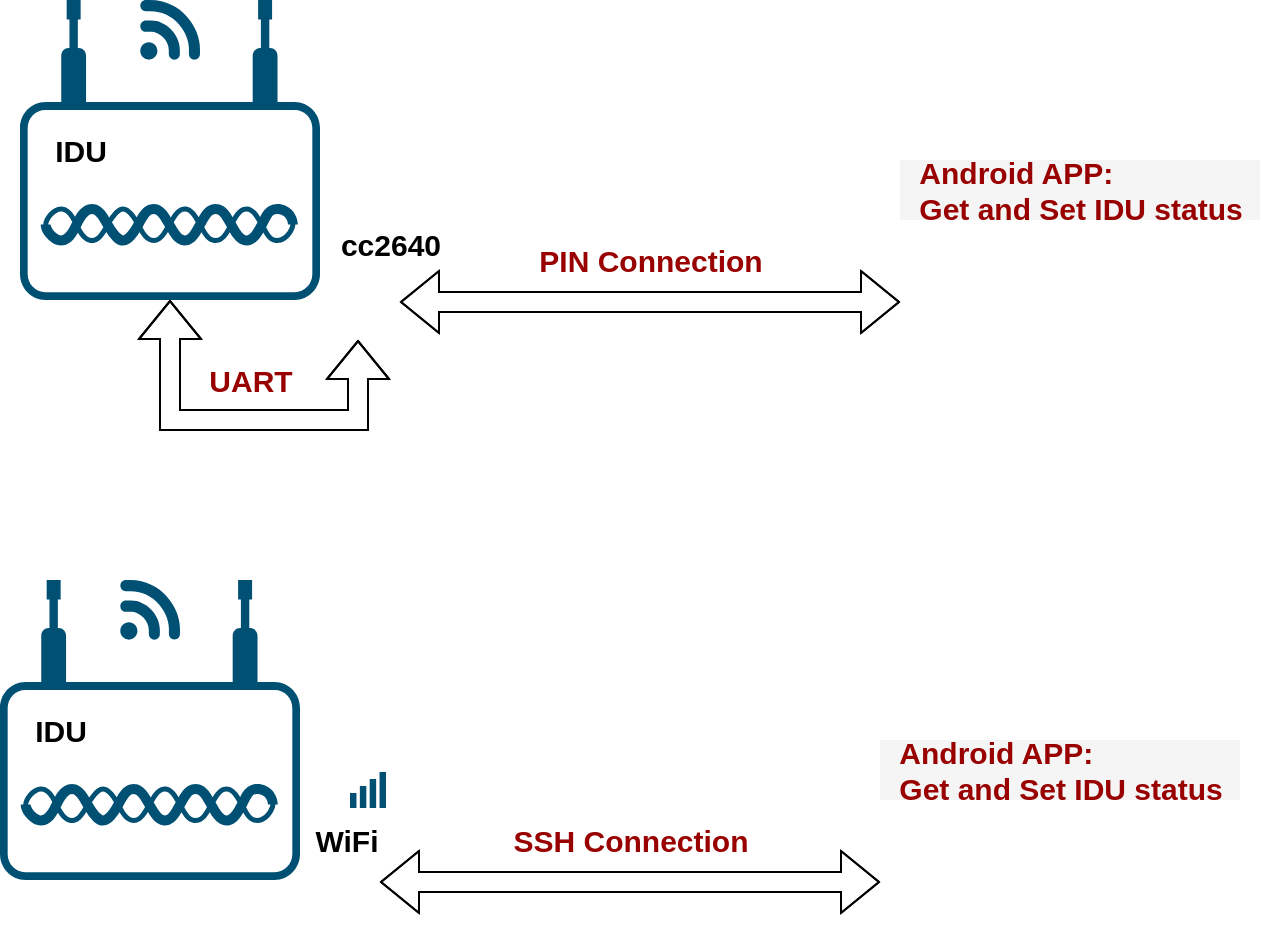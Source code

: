 <mxfile version="14.0.4" type="github">
  <diagram id="T26eJrPITHoP8e0tM_Jg" name="Page-1">
    <mxGraphModel dx="1102" dy="582" grid="0" gridSize="10" guides="1" tooltips="1" connect="1" arrows="1" fold="1" page="1" pageScale="1" pageWidth="850" pageHeight="1100" math="0" shadow="0">
      <root>
        <mxCell id="0" />
        <mxCell id="1" parent="0" />
        <mxCell id="3X0VyATacqPAaUVpvBAy-6" style="edgeStyle=orthogonalEdgeStyle;shape=flexArrow;rounded=0;orthogonalLoop=1;jettySize=auto;html=1;entryX=0.5;entryY=1;entryDx=0;entryDy=0;startArrow=block;" edge="1" parent="1" source="3X0VyATacqPAaUVpvBAy-2" target="3X0VyATacqPAaUVpvBAy-3">
          <mxGeometry relative="1" as="geometry">
            <mxPoint x="270" y="500" as="targetPoint" />
            <Array as="points">
              <mxPoint x="205" y="390" />
              <mxPoint x="299" y="390" />
            </Array>
          </mxGeometry>
        </mxCell>
        <mxCell id="3X0VyATacqPAaUVpvBAy-2" value="" style="points=[[0.03,0.36,0],[0.18,0,0],[0.5,0.34,0],[0.82,0,0],[0.97,0.36,0],[1,0.67,0],[0.975,0.975,0],[0.5,1,0],[0.025,0.975,0],[0,0.67,0]];verticalLabelPosition=bottom;html=1;verticalAlign=top;aspect=fixed;align=center;pointerEvents=1;shape=mxgraph.cisco19.wireless_access_point;fillColor=#005073;strokeColor=none;" vertex="1" parent="1">
          <mxGeometry x="130" y="180" width="150" height="150" as="geometry" />
        </mxCell>
        <mxCell id="3X0VyATacqPAaUVpvBAy-3" value="" style="shape=image;html=1;verticalAlign=top;verticalLabelPosition=bottom;labelBackgroundColor=#ffffff;imageAspect=0;aspect=fixed;image=https://cdn2.iconfinder.com/data/icons/orbiconspack/PNG/Bluetooth.png" vertex="1" parent="1">
          <mxGeometry x="280" y="312" width="38" height="38" as="geometry" />
        </mxCell>
        <mxCell id="3X0VyATacqPAaUVpvBAy-4" value="" style="points=[[0.005,0.09,0],[0.08,0,0],[0.76,0.25,0],[1,0.92,0],[0.91,0.995,0],[0.57,0.995,0],[0.045,0.955,0],[0.005,0.43,0]];verticalLabelPosition=bottom;html=1;verticalAlign=top;aspect=fixed;align=center;pointerEvents=1;shape=mxgraph.cisco19.3g_4g_indicator;fillColor=#005073;strokeColor=none;" vertex="1" parent="1">
          <mxGeometry x="190" y="180" width="30" height="30" as="geometry" />
        </mxCell>
        <mxCell id="3X0VyATacqPAaUVpvBAy-5" value="&lt;b&gt;&lt;font style=&quot;font-size: 15px&quot;&gt;cc2640&lt;/font&gt;&lt;/b&gt;" style="text;html=1;resizable=0;autosize=1;align=center;verticalAlign=middle;points=[];fillColor=none;strokeColor=none;rounded=0;" vertex="1" parent="1">
          <mxGeometry x="280" y="292" width="70" height="20" as="geometry" />
        </mxCell>
        <mxCell id="3X0VyATacqPAaUVpvBAy-7" value="&lt;b&gt;&lt;font style=&quot;font-size: 15px&quot; color=&quot;#990000&quot;&gt;UART&lt;/font&gt;&lt;/b&gt;" style="text;html=1;resizable=0;autosize=1;align=center;verticalAlign=middle;points=[];fillColor=none;strokeColor=none;rounded=0;" vertex="1" parent="1">
          <mxGeometry x="215" y="360" width="60" height="20" as="geometry" />
        </mxCell>
        <mxCell id="3X0VyATacqPAaUVpvBAy-8" value="" style="shape=image;html=1;verticalAlign=top;verticalLabelPosition=bottom;labelBackgroundColor=#ffffff;imageAspect=0;aspect=fixed;image=https://cdn4.iconfinder.com/data/icons/iPhone_4G-png/128/iphone%204G.png" vertex="1" parent="1">
          <mxGeometry x="570" y="290" width="70" height="70" as="geometry" />
        </mxCell>
        <mxCell id="3X0VyATacqPAaUVpvBAy-9" style="edgeStyle=orthogonalEdgeStyle;shape=flexArrow;rounded=0;orthogonalLoop=1;jettySize=auto;html=1;startArrow=block;" edge="1" parent="1">
          <mxGeometry relative="1" as="geometry">
            <mxPoint x="570" y="331" as="targetPoint" />
            <mxPoint x="320" y="331" as="sourcePoint" />
            <Array as="points">
              <mxPoint x="470" y="331" />
              <mxPoint x="470" y="331" />
            </Array>
          </mxGeometry>
        </mxCell>
        <mxCell id="3X0VyATacqPAaUVpvBAy-10" value="&lt;b&gt;&lt;font style=&quot;font-size: 15px&quot; color=&quot;#990000&quot;&gt;PIN Connection&lt;/font&gt;&lt;/b&gt;" style="text;html=1;resizable=0;autosize=1;align=center;verticalAlign=middle;points=[];fillColor=none;strokeColor=none;rounded=0;" vertex="1" parent="1">
          <mxGeometry x="380" y="300" width="130" height="20" as="geometry" />
        </mxCell>
        <mxCell id="3X0VyATacqPAaUVpvBAy-11" value="&lt;span style=&quot;font-size: 15px&quot;&gt;&lt;b&gt;IDU&lt;/b&gt;&lt;/span&gt;" style="text;html=1;resizable=0;autosize=1;align=center;verticalAlign=middle;points=[];fillColor=none;strokeColor=none;rounded=0;" vertex="1" parent="1">
          <mxGeometry x="140" y="245" width="40" height="20" as="geometry" />
        </mxCell>
        <mxCell id="3X0VyATacqPAaUVpvBAy-15" value="&lt;div style=&quot;text-align: left ; font-size: 15px&quot;&gt;&lt;span style=&quot;color: rgb(153 , 0 , 0)&quot;&gt;&lt;font style=&quot;font-size: 15px&quot;&gt;&lt;b&gt;Android APP:&lt;/b&gt;&lt;/font&gt;&lt;/span&gt;&lt;/div&gt;&lt;font color=&quot;#990000&quot; style=&quot;font-size: 15px&quot;&gt;&lt;div style=&quot;text-align: left&quot;&gt;&lt;span&gt;&lt;b&gt;Get and Set IDU status&lt;/b&gt;&lt;/span&gt;&lt;/div&gt;&lt;/font&gt;" style="text;html=1;resizable=0;autosize=1;align=center;verticalAlign=middle;points=[];fillColor=#f5f5f5;rounded=0;fontColor=#333333;" vertex="1" parent="1">
          <mxGeometry x="570" y="260" width="180" height="30" as="geometry" />
        </mxCell>
        <mxCell id="3X0VyATacqPAaUVpvBAy-17" value="" style="points=[[0.03,0.36,0],[0.18,0,0],[0.5,0.34,0],[0.82,0,0],[0.97,0.36,0],[1,0.67,0],[0.975,0.975,0],[0.5,1,0],[0.025,0.975,0],[0,0.67,0]];verticalLabelPosition=bottom;html=1;verticalAlign=top;aspect=fixed;align=center;pointerEvents=1;shape=mxgraph.cisco19.wireless_access_point;fillColor=#005073;strokeColor=none;" vertex="1" parent="1">
          <mxGeometry x="120" y="470" width="150" height="150" as="geometry" />
        </mxCell>
        <mxCell id="3X0VyATacqPAaUVpvBAy-19" value="" style="points=[[0.005,0.09,0],[0.08,0,0],[0.76,0.25,0],[1,0.92,0],[0.91,0.995,0],[0.57,0.995,0],[0.045,0.955,0],[0.005,0.43,0]];verticalLabelPosition=bottom;html=1;verticalAlign=top;aspect=fixed;align=center;pointerEvents=1;shape=mxgraph.cisco19.3g_4g_indicator;fillColor=#005073;strokeColor=none;" vertex="1" parent="1">
          <mxGeometry x="180" y="470" width="30" height="30" as="geometry" />
        </mxCell>
        <mxCell id="3X0VyATacqPAaUVpvBAy-20" value="&lt;b&gt;&lt;font style=&quot;font-size: 15px&quot;&gt;WiFi&lt;/font&gt;&lt;/b&gt;" style="text;html=1;resizable=0;autosize=1;align=center;verticalAlign=middle;points=[];fillColor=none;strokeColor=none;rounded=0;" vertex="1" parent="1">
          <mxGeometry x="268" y="590" width="50" height="20" as="geometry" />
        </mxCell>
        <mxCell id="3X0VyATacqPAaUVpvBAy-22" value="" style="shape=image;html=1;verticalAlign=top;verticalLabelPosition=bottom;labelBackgroundColor=#ffffff;imageAspect=0;aspect=fixed;image=https://cdn4.iconfinder.com/data/icons/iPhone_4G-png/128/iphone%204G.png" vertex="1" parent="1">
          <mxGeometry x="560" y="580" width="70" height="70" as="geometry" />
        </mxCell>
        <mxCell id="3X0VyATacqPAaUVpvBAy-23" style="edgeStyle=orthogonalEdgeStyle;shape=flexArrow;rounded=0;orthogonalLoop=1;jettySize=auto;html=1;startArrow=block;" edge="1" parent="1">
          <mxGeometry relative="1" as="geometry">
            <mxPoint x="560" y="621" as="targetPoint" />
            <mxPoint x="310" y="621" as="sourcePoint" />
            <Array as="points">
              <mxPoint x="460" y="621" />
              <mxPoint x="460" y="621" />
            </Array>
          </mxGeometry>
        </mxCell>
        <mxCell id="3X0VyATacqPAaUVpvBAy-24" value="&lt;b&gt;&lt;font style=&quot;font-size: 15px&quot; color=&quot;#990000&quot;&gt;SSH Connection&lt;/font&gt;&lt;/b&gt;" style="text;html=1;resizable=0;autosize=1;align=center;verticalAlign=middle;points=[];fillColor=none;strokeColor=none;rounded=0;" vertex="1" parent="1">
          <mxGeometry x="370" y="590" width="130" height="20" as="geometry" />
        </mxCell>
        <mxCell id="3X0VyATacqPAaUVpvBAy-25" value="&lt;span style=&quot;font-size: 15px&quot;&gt;&lt;b&gt;IDU&lt;/b&gt;&lt;/span&gt;" style="text;html=1;resizable=0;autosize=1;align=center;verticalAlign=middle;points=[];fillColor=none;strokeColor=none;rounded=0;" vertex="1" parent="1">
          <mxGeometry x="130" y="535" width="40" height="20" as="geometry" />
        </mxCell>
        <mxCell id="3X0VyATacqPAaUVpvBAy-26" value="&lt;div style=&quot;text-align: left ; font-size: 15px&quot;&gt;&lt;span style=&quot;color: rgb(153 , 0 , 0)&quot;&gt;&lt;font style=&quot;font-size: 15px&quot;&gt;&lt;b&gt;Android APP:&lt;/b&gt;&lt;/font&gt;&lt;/span&gt;&lt;/div&gt;&lt;font color=&quot;#990000&quot; style=&quot;font-size: 15px&quot;&gt;&lt;div style=&quot;text-align: left&quot;&gt;&lt;span&gt;&lt;b&gt;Get and Set IDU status&lt;/b&gt;&lt;/span&gt;&lt;/div&gt;&lt;/font&gt;" style="text;html=1;resizable=0;autosize=1;align=center;verticalAlign=middle;points=[];fillColor=#f5f5f5;rounded=0;fontColor=#333333;" vertex="1" parent="1">
          <mxGeometry x="560" y="550" width="180" height="30" as="geometry" />
        </mxCell>
        <mxCell id="3X0VyATacqPAaUVpvBAy-27" value="" style="points=[[0,0.58,0],[0.09,0.58,0],[0.36,0.39,0],[0.64,0.195,0],[0.91,0,0],[1,0,0],[1,0.25,0],[1,0.5,0],[1,0.75,0],[1,1,0],[0,1,0],[0.09,1,0],[0.36,1,0],[0.64,1,0],[0.91,1,0],[0,0.79,0]];verticalLabelPosition=bottom;html=1;verticalAlign=top;aspect=fixed;align=center;pointerEvents=1;shape=mxgraph.cisco19.wifi_indicator;fillColor=#005073;strokeColor=none;" vertex="1" parent="1">
          <mxGeometry x="295" y="566" width="18" height="18" as="geometry" />
        </mxCell>
      </root>
    </mxGraphModel>
  </diagram>
</mxfile>
